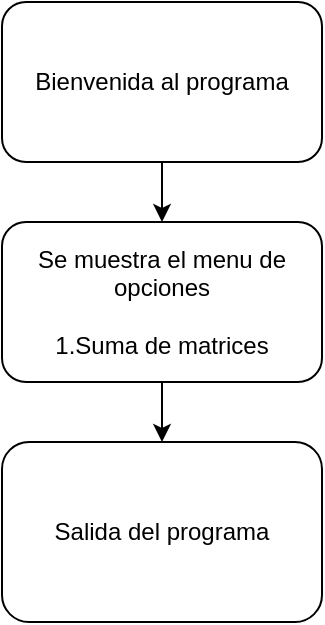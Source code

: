 <mxfile version="26.2.14" pages="5">
  <diagram name="Página-1" id="11A5nqiwPzVX3vTqSPiO">
    <mxGraphModel dx="1048" dy="733" grid="1" gridSize="10" guides="1" tooltips="1" connect="1" arrows="1" fold="1" page="1" pageScale="1" pageWidth="1169" pageHeight="827" math="0" shadow="0">
      <root>
        <mxCell id="0" />
        <mxCell id="1" parent="0" />
        <mxCell id="QVi0pq9fGgTf7buqDcmL-5" style="edgeStyle=orthogonalEdgeStyle;rounded=0;orthogonalLoop=1;jettySize=auto;html=1;exitX=0.5;exitY=1;exitDx=0;exitDy=0;entryX=0.5;entryY=0;entryDx=0;entryDy=0;" edge="1" parent="1" source="QVi0pq9fGgTf7buqDcmL-1" target="QVi0pq9fGgTf7buqDcmL-2">
          <mxGeometry relative="1" as="geometry" />
        </mxCell>
        <mxCell id="QVi0pq9fGgTf7buqDcmL-1" value="Bienvenida al programa" style="rounded=1;whiteSpace=wrap;html=1;" vertex="1" parent="1">
          <mxGeometry x="270" y="120" width="160" height="80" as="geometry" />
        </mxCell>
        <mxCell id="QVi0pq9fGgTf7buqDcmL-6" style="edgeStyle=orthogonalEdgeStyle;rounded=0;orthogonalLoop=1;jettySize=auto;html=1;exitX=0.5;exitY=1;exitDx=0;exitDy=0;entryX=0.5;entryY=0;entryDx=0;entryDy=0;" edge="1" parent="1" source="QVi0pq9fGgTf7buqDcmL-2" target="QVi0pq9fGgTf7buqDcmL-4">
          <mxGeometry relative="1" as="geometry" />
        </mxCell>
        <UserObject label="Se muestra el menu de opciones&lt;div&gt;&lt;br&gt;&lt;/div&gt;&lt;div&gt;1.Suma de matrices&lt;/div&gt;" link="data:page/id,s57G_cIKlfA5ONeUiyxK" id="QVi0pq9fGgTf7buqDcmL-2">
          <mxCell style="rounded=1;whiteSpace=wrap;html=1;" vertex="1" parent="1">
            <mxGeometry x="270" y="230" width="160" height="80" as="geometry" />
          </mxCell>
        </UserObject>
        <mxCell id="QVi0pq9fGgTf7buqDcmL-4" value="Salida del programa" style="rounded=1;whiteSpace=wrap;html=1;" vertex="1" parent="1">
          <mxGeometry x="270" y="340" width="160" height="90" as="geometry" />
        </mxCell>
      </root>
    </mxGraphModel>
  </diagram>
  <diagram id="s57G_cIKlfA5ONeUiyxK" name="Página-2">
    <mxGraphModel dx="1048" dy="733" grid="1" gridSize="10" guides="1" tooltips="1" connect="1" arrows="1" fold="1" page="1" pageScale="1" pageWidth="1169" pageHeight="827" math="0" shadow="0">
      <root>
        <mxCell id="0" />
        <mxCell id="1" parent="0" />
        <mxCell id="941XMlzq5lazk8NExG0s-1" value="CSV con los datos de las matrices&lt;br&gt;&lt;br&gt;1 2 3; 3 4 6; 7 8 9" style="rounded=1;whiteSpace=wrap;html=1;" vertex="1" parent="1">
          <mxGeometry x="50" y="40" width="110" height="170" as="geometry" />
        </mxCell>
        <mxCell id="941XMlzq5lazk8NExG0s-2" value="Método&amp;nbsp;&lt;div&gt;&lt;br&gt;&lt;/div&gt;&lt;div&gt;getMatrices()&lt;/div&gt;" style="rounded=1;whiteSpace=wrap;html=1;" vertex="1" parent="1">
          <mxGeometry x="240" y="40" width="120" height="170" as="geometry" />
        </mxCell>
        <UserObject label="Metodo Suma de matrices" link="data:page/id,KS72SE62fUSCfbMW8kUk" id="941XMlzq5lazk8NExG0s-3">
          <mxCell style="rounded=1;whiteSpace=wrap;html=1;" vertex="1" parent="1">
            <mxGeometry x="440" y="40" width="120" height="170" as="geometry" />
          </mxCell>
        </UserObject>
        <UserObject label="Resultado visto en HTML" link="data:page/id,lOZaLqpUZwgAkoKraM_7" id="941XMlzq5lazk8NExG0s-4">
          <mxCell style="rounded=1;whiteSpace=wrap;html=1;" vertex="1" parent="1">
            <mxGeometry x="640" y="40" width="120" height="170" as="geometry" />
          </mxCell>
        </UserObject>
        <UserObject label="" link="data:page/id,P4eOnCYkSCbHjUy8SgPM" id="941XMlzq5lazk8NExG0s-5">
          <mxCell style="shape=flexArrow;endArrow=classic;html=1;rounded=0;exitX=1;exitY=0.5;exitDx=0;exitDy=0;entryX=0;entryY=0.5;entryDx=0;entryDy=0;" edge="1" parent="1" source="941XMlzq5lazk8NExG0s-1" target="941XMlzq5lazk8NExG0s-2">
            <mxGeometry width="50" height="50" relative="1" as="geometry">
              <mxPoint x="400" y="310" as="sourcePoint" />
              <mxPoint x="450" y="260" as="targetPoint" />
            </mxGeometry>
          </mxCell>
        </UserObject>
        <mxCell id="941XMlzq5lazk8NExG0s-6" value="" style="shape=flexArrow;endArrow=classic;html=1;rounded=0;exitX=1;exitY=0.5;exitDx=0;exitDy=0;entryX=0;entryY=0.5;entryDx=0;entryDy=0;" edge="1" parent="1">
          <mxGeometry width="50" height="50" relative="1" as="geometry">
            <mxPoint x="360" y="124.5" as="sourcePoint" />
            <mxPoint x="440" y="124.5" as="targetPoint" />
          </mxGeometry>
        </mxCell>
        <mxCell id="MWfD9M81ampzq12BsaUC-2" value="envia los datos&amp;nbsp;" style="edgeLabel;html=1;align=center;verticalAlign=middle;resizable=0;points=[];" vertex="1" connectable="0" parent="941XMlzq5lazk8NExG0s-6">
          <mxGeometry x="-0.483" y="-4" relative="1" as="geometry">
            <mxPoint x="19" y="-3" as="offset" />
          </mxGeometry>
        </mxCell>
        <mxCell id="941XMlzq5lazk8NExG0s-7" value="" style="shape=flexArrow;endArrow=classic;html=1;rounded=0;exitX=1;exitY=0.5;exitDx=0;exitDy=0;entryX=0;entryY=0.5;entryDx=0;entryDy=0;" edge="1" parent="1">
          <mxGeometry width="50" height="50" relative="1" as="geometry">
            <mxPoint x="560" y="120" as="sourcePoint" />
            <mxPoint x="640" y="120" as="targetPoint" />
          </mxGeometry>
        </mxCell>
      </root>
    </mxGraphModel>
  </diagram>
  <diagram id="P4eOnCYkSCbHjUy8SgPM" name="Página-3">
    <mxGraphModel dx="786" dy="550" grid="1" gridSize="10" guides="1" tooltips="1" connect="1" arrows="1" fold="1" page="1" pageScale="1" pageWidth="1169" pageHeight="827" math="0" shadow="0">
      <root>
        <mxCell id="0" />
        <mxCell id="1" parent="0" />
        <mxCell id="7vWZysRvxnhgJ8Oly4W--1" style="edgeStyle=orthogonalEdgeStyle;rounded=0;orthogonalLoop=1;jettySize=auto;html=1;exitX=0.5;exitY=1;exitDx=0;exitDy=0;entryX=0.5;entryY=0;entryDx=0;entryDy=0;" edge="1" parent="1" source="Ic81NkFzPyNLY8HEHij9-1" target="Ic81NkFzPyNLY8HEHij9-2">
          <mxGeometry relative="1" as="geometry" />
        </mxCell>
        <mxCell id="Ic81NkFzPyNLY8HEHij9-1" value="Archivo CSV con los datos de matrices&amp;nbsp;" style="rounded=1;whiteSpace=wrap;html=1;" vertex="1" parent="1">
          <mxGeometry x="280" y="40" width="160" height="80" as="geometry" />
        </mxCell>
        <mxCell id="7vWZysRvxnhgJ8Oly4W--2" style="edgeStyle=orthogonalEdgeStyle;rounded=0;orthogonalLoop=1;jettySize=auto;html=1;exitX=0.5;exitY=1;exitDx=0;exitDy=0;entryX=0.5;entryY=0;entryDx=0;entryDy=0;" edge="1" parent="1" source="Ic81NkFzPyNLY8HEHij9-2" target="Ic81NkFzPyNLY8HEHij9-3">
          <mxGeometry relative="1" as="geometry" />
        </mxCell>
        <mxCell id="Ic81NkFzPyNLY8HEHij9-2" value="Transform con el método split de cada cadena. Este me devolverá un array" style="rounded=1;whiteSpace=wrap;html=1;" vertex="1" parent="1">
          <mxGeometry x="280" y="200" width="160" height="80" as="geometry" />
        </mxCell>
        <mxCell id="Ic81NkFzPyNLY8HEHij9-3" value="getMatrices" style="rounded=1;whiteSpace=wrap;html=1;" vertex="1" parent="1">
          <mxGeometry x="280" y="360" width="160" height="80" as="geometry" />
        </mxCell>
      </root>
    </mxGraphModel>
  </diagram>
  <diagram id="KS72SE62fUSCfbMW8kUk" name="Página-4">
    <mxGraphModel grid="1" page="1" gridSize="10" guides="1" tooltips="1" connect="1" arrows="1" fold="1" pageScale="1" pageWidth="1169" pageHeight="827" math="0" shadow="0">
      <root>
        <mxCell id="0" />
        <mxCell id="1" parent="0" />
      </root>
    </mxGraphModel>
  </diagram>
  <diagram id="lOZaLqpUZwgAkoKraM_7" name="Página-5">
    <mxGraphModel grid="1" page="1" gridSize="10" guides="1" tooltips="1" connect="1" arrows="1" fold="1" pageScale="1" pageWidth="1169" pageHeight="827" math="0" shadow="0">
      <root>
        <mxCell id="0" />
        <mxCell id="1" parent="0" />
      </root>
    </mxGraphModel>
  </diagram>
</mxfile>
